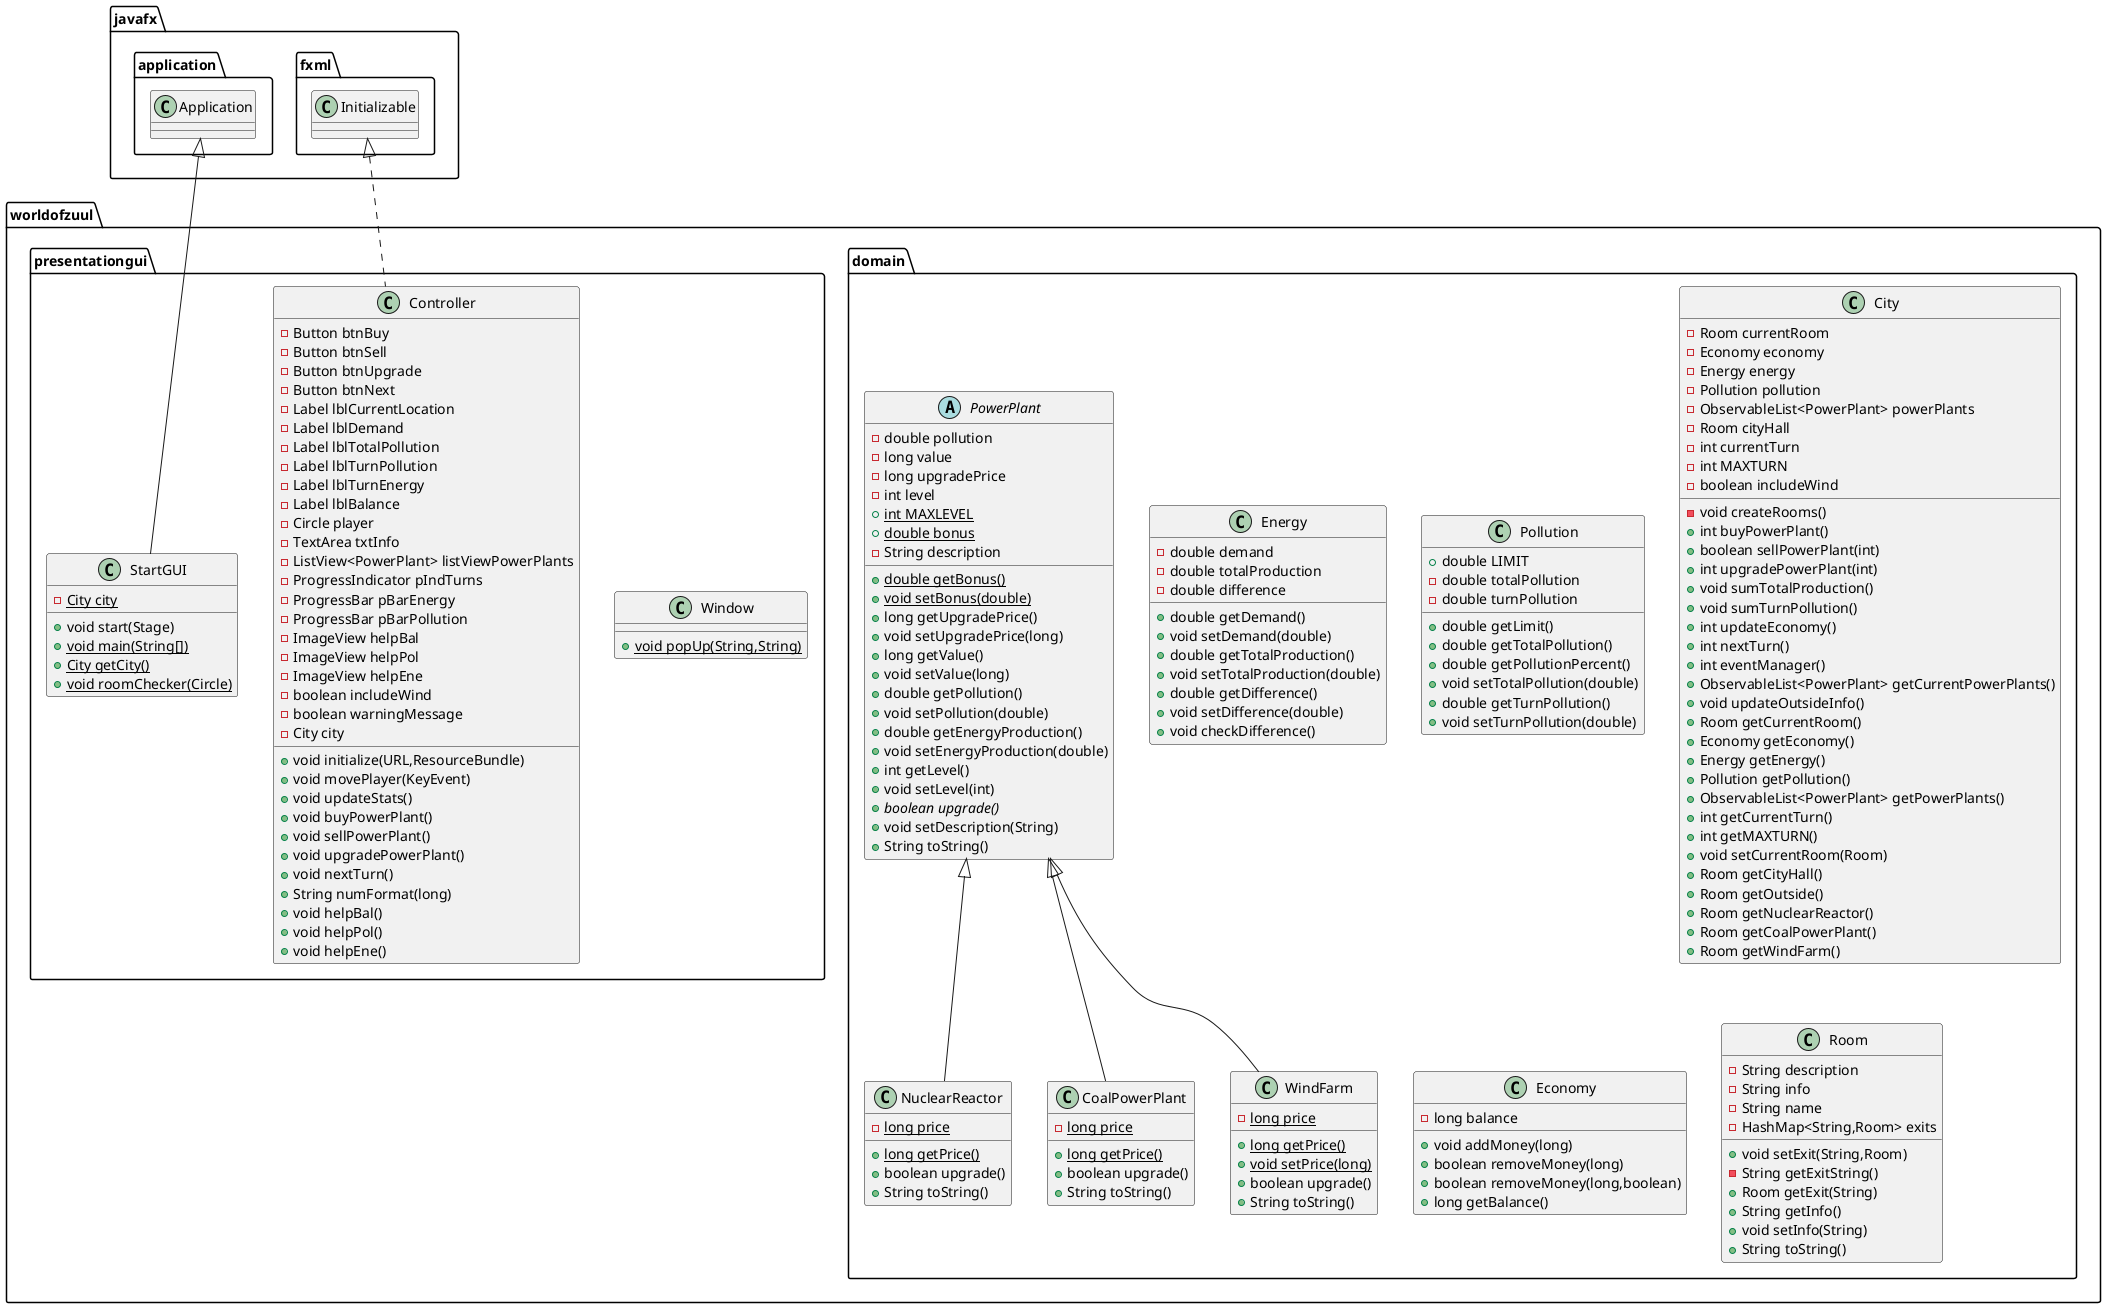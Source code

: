 @startuml
class worldofzuul.domain.Energy {
- double demand
- double totalProduction
- double difference
+ double getDemand()
+ void setDemand(double)
+ double getTotalProduction()
+ void setTotalProduction(double)
+ double getDifference()
+ void setDifference(double)
+ void checkDifference()
}
class worldofzuul.presentationgui.Window {
+ {static} void popUp(String,String)
}
class worldofzuul.domain.Pollution {
+ double LIMIT
- double totalPollution
- double turnPollution
+ double getLimit()
+ double getTotalPollution()
+ double getPollutionPercent()
+ void setTotalPollution(double)
+ double getTurnPollution()
+ void setTurnPollution(double)
}
class worldofzuul.domain.NuclearReactor {
- {static} long price
+ {static} long getPrice()
+ boolean upgrade()
+ String toString()
}
abstract class worldofzuul.domain.PowerPlant {
- double pollution
- long value
- long upgradePrice
- int level
+ {static} int MAXLEVEL
+ {static} double bonus
- String description
+ {static} double getBonus()
+ {static} void setBonus(double)
+ long getUpgradePrice()
+ void setUpgradePrice(long)
+ long getValue()
+ void setValue(long)
+ double getPollution()
+ void setPollution(double)
+ double getEnergyProduction()
+ void setEnergyProduction(double)
+ int getLevel()
+ void setLevel(int)
+ {abstract}boolean upgrade()
+ void setDescription(String)
+ String toString()
}
class worldofzuul.domain.City {
- Room currentRoom
- Economy economy
- Energy energy
- Pollution pollution
- ObservableList<PowerPlant> powerPlants
- Room cityHall
- int currentTurn
- int MAXTURN
- boolean includeWind
- void createRooms()
+ int buyPowerPlant()
+ boolean sellPowerPlant(int)
+ int upgradePowerPlant(int)
+ void sumTotalProduction()
+ void sumTurnPollution()
+ int updateEconomy()
+ int nextTurn()
+ int eventManager()
+ ObservableList<PowerPlant> getCurrentPowerPlants()
+ void updateOutsideInfo()
+ Room getCurrentRoom()
+ Economy getEconomy()
+ Energy getEnergy()
+ Pollution getPollution()
+ ObservableList<PowerPlant> getPowerPlants()
+ int getCurrentTurn()
+ int getMAXTURN()
+ void setCurrentRoom(Room)
+ Room getCityHall()
+ Room getOutside()
+ Room getNuclearReactor()
+ Room getCoalPowerPlant()
+ Room getWindFarm()
}
class worldofzuul.domain.Economy {
- long balance
+ void addMoney(long)
+ boolean removeMoney(long)
+ boolean removeMoney(long,boolean)
+ long getBalance()
}
class worldofzuul.domain.CoalPowerPlant {
- {static} long price
+ {static} long getPrice()
+ boolean upgrade()
+ String toString()
}
class worldofzuul.presentationgui.Controller {
- Button btnBuy
- Button btnSell
- Button btnUpgrade
- Button btnNext
- Label lblCurrentLocation
- Label lblDemand
- Label lblTotalPollution
- Label lblTurnPollution
- Label lblTurnEnergy
- Label lblBalance
- Circle player
- TextArea txtInfo
- ListView<PowerPlant> listViewPowerPlants
- ProgressIndicator pIndTurns
- ProgressBar pBarEnergy
- ProgressBar pBarPollution
- ImageView helpBal
- ImageView helpPol
- ImageView helpEne
- boolean includeWind
- boolean warningMessage
- City city
+ void initialize(URL,ResourceBundle)
+ void movePlayer(KeyEvent)
+ void updateStats()
+ void buyPowerPlant()
+ void sellPowerPlant()
+ void upgradePowerPlant()
+ void nextTurn()
+ String numFormat(long)
+ void helpBal()
+ void helpPol()
+ void helpEne()
}
class worldofzuul.domain.WindFarm {
- {static} long price
+ {static} long getPrice()
+ {static} void setPrice(long)
+ boolean upgrade()
+ String toString()
}
class worldofzuul.presentationgui.StartGUI {
- {static} City city
+ void start(Stage)
+ {static} void main(String[])
+ {static} City getCity()
+ {static} void roomChecker(Circle)
}
class worldofzuul.domain.Room {
- String description
- String info
- String name
- HashMap<String,Room> exits
+ void setExit(String,Room)
- String getExitString()
+ Room getExit(String)
+ String getInfo()
+ void setInfo(String)
+ String toString()
}


worldofzuul.domain.PowerPlant <|-- worldofzuul.domain.NuclearReactor
worldofzuul.domain.PowerPlant <|-- worldofzuul.domain.CoalPowerPlant
javafx.fxml.Initializable <|.. worldofzuul.presentationgui.Controller
worldofzuul.domain.PowerPlant <|-- worldofzuul.domain.WindFarm
javafx.application.Application <|-- worldofzuul.presentationgui.StartGUI
@enduml